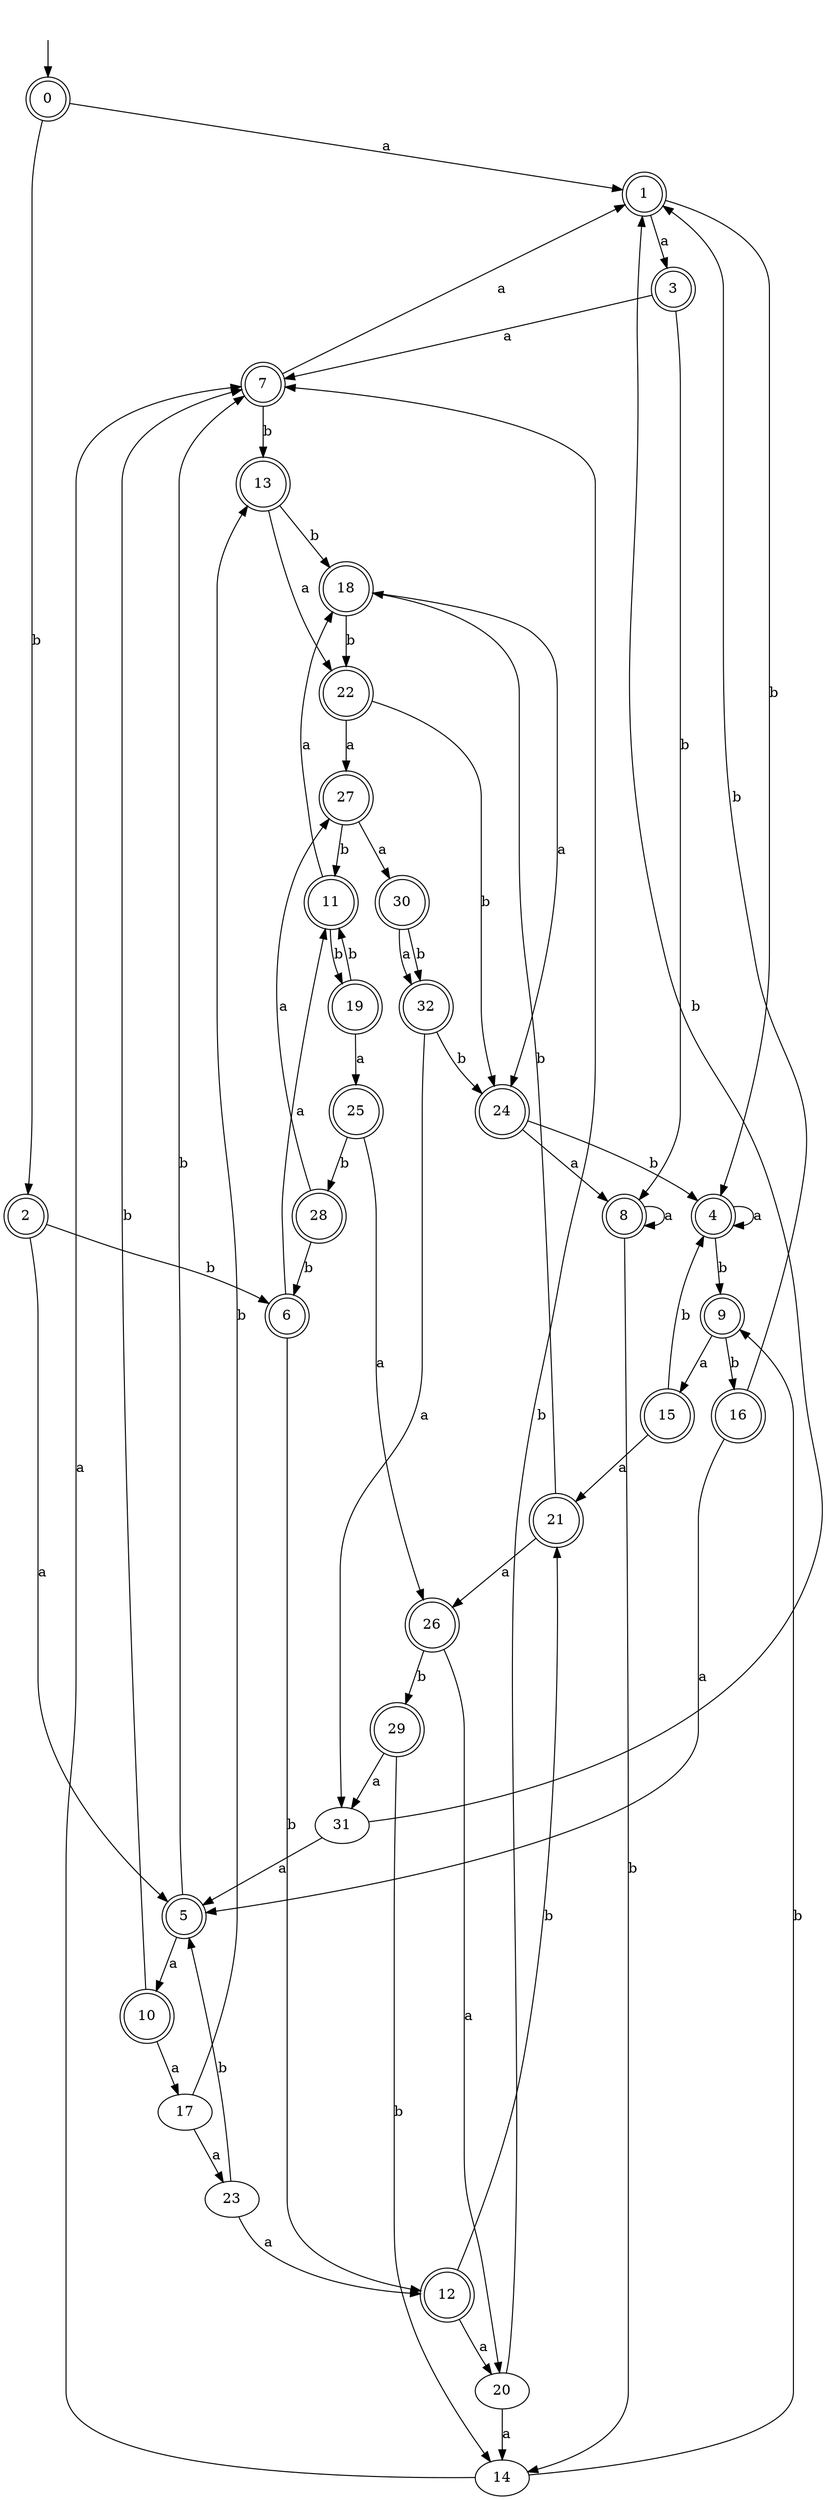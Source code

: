 digraph RandomDFA {
  __start0 [label="", shape=none];
  __start0 -> 0 [label=""];
  0 [shape=circle] [shape=doublecircle]
  0 -> 1 [label="a"]
  0 -> 2 [label="b"]
  1 [shape=doublecircle]
  1 -> 3 [label="a"]
  1 -> 4 [label="b"]
  2 [shape=doublecircle]
  2 -> 5 [label="a"]
  2 -> 6 [label="b"]
  3 [shape=doublecircle]
  3 -> 7 [label="a"]
  3 -> 8 [label="b"]
  4 [shape=doublecircle]
  4 -> 4 [label="a"]
  4 -> 9 [label="b"]
  5 [shape=doublecircle]
  5 -> 10 [label="a"]
  5 -> 7 [label="b"]
  6 [shape=doublecircle]
  6 -> 11 [label="a"]
  6 -> 12 [label="b"]
  7 [shape=doublecircle]
  7 -> 1 [label="a"]
  7 -> 13 [label="b"]
  8 [shape=doublecircle]
  8 -> 8 [label="a"]
  8 -> 14 [label="b"]
  9 [shape=doublecircle]
  9 -> 15 [label="a"]
  9 -> 16 [label="b"]
  10 [shape=doublecircle]
  10 -> 17 [label="a"]
  10 -> 7 [label="b"]
  11 [shape=doublecircle]
  11 -> 18 [label="a"]
  11 -> 19 [label="b"]
  12 [shape=doublecircle]
  12 -> 20 [label="a"]
  12 -> 21 [label="b"]
  13 [shape=doublecircle]
  13 -> 22 [label="a"]
  13 -> 18 [label="b"]
  14
  14 -> 7 [label="a"]
  14 -> 9 [label="b"]
  15 [shape=doublecircle]
  15 -> 21 [label="a"]
  15 -> 4 [label="b"]
  16 [shape=doublecircle]
  16 -> 5 [label="a"]
  16 -> 1 [label="b"]
  17
  17 -> 23 [label="a"]
  17 -> 13 [label="b"]
  18 [shape=doublecircle]
  18 -> 24 [label="a"]
  18 -> 22 [label="b"]
  19 [shape=doublecircle]
  19 -> 25 [label="a"]
  19 -> 11 [label="b"]
  20
  20 -> 14 [label="a"]
  20 -> 7 [label="b"]
  21 [shape=doublecircle]
  21 -> 26 [label="a"]
  21 -> 18 [label="b"]
  22 [shape=doublecircle]
  22 -> 27 [label="a"]
  22 -> 24 [label="b"]
  23
  23 -> 12 [label="a"]
  23 -> 5 [label="b"]
  24 [shape=doublecircle]
  24 -> 8 [label="a"]
  24 -> 4 [label="b"]
  25 [shape=doublecircle]
  25 -> 26 [label="a"]
  25 -> 28 [label="b"]
  26 [shape=doublecircle]
  26 -> 20 [label="a"]
  26 -> 29 [label="b"]
  27 [shape=doublecircle]
  27 -> 30 [label="a"]
  27 -> 11 [label="b"]
  28 [shape=doublecircle]
  28 -> 27 [label="a"]
  28 -> 6 [label="b"]
  29 [shape=doublecircle]
  29 -> 31 [label="a"]
  29 -> 14 [label="b"]
  30 [shape=doublecircle]
  30 -> 32 [label="a"]
  30 -> 32 [label="b"]
  31
  31 -> 5 [label="a"]
  31 -> 1 [label="b"]
  32 [shape=doublecircle]
  32 -> 31 [label="a"]
  32 -> 24 [label="b"]
}
